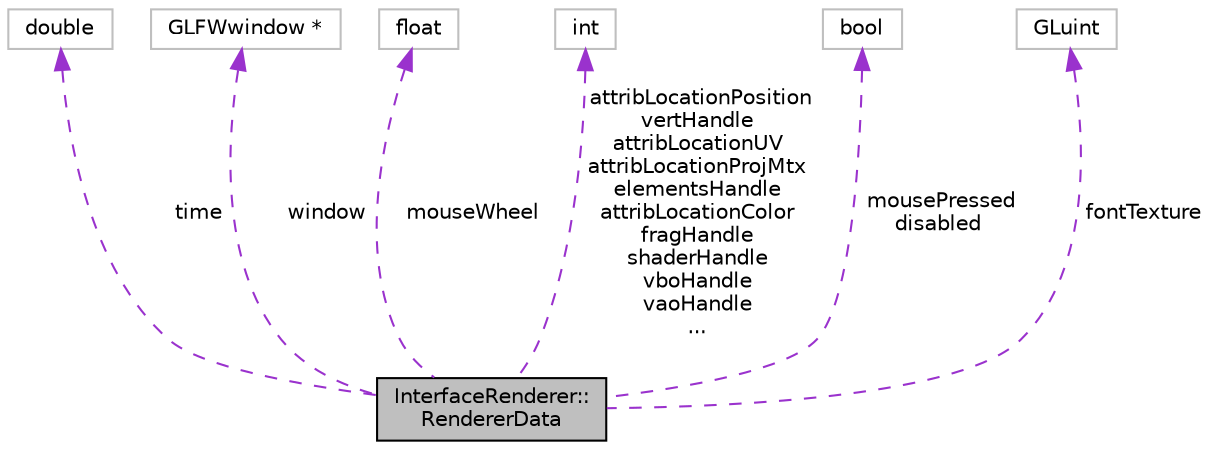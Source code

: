 digraph "InterfaceRenderer::RendererData"
{
 // INTERACTIVE_SVG=YES
 // LATEX_PDF_SIZE
  edge [fontname="Helvetica",fontsize="10",labelfontname="Helvetica",labelfontsize="10"];
  node [fontname="Helvetica",fontsize="10",shape=record];
  Node1 [label="InterfaceRenderer::\lRendererData",height=0.2,width=0.4,color="black", fillcolor="grey75", style="filled", fontcolor="black",tooltip="Contains all the OpenGL objects names and useful fields for callback logic."];
  Node2 -> Node1 [dir="back",color="darkorchid3",fontsize="10",style="dashed",label=" time" ,fontname="Helvetica"];
  Node2 [label="double",height=0.2,width=0.4,color="grey75", fillcolor="white", style="filled",tooltip=" "];
  Node3 -> Node1 [dir="back",color="darkorchid3",fontsize="10",style="dashed",label=" window" ,fontname="Helvetica"];
  Node3 [label="GLFWwindow *",height=0.2,width=0.4,color="grey75", fillcolor="white", style="filled",tooltip=" "];
  Node4 -> Node1 [dir="back",color="darkorchid3",fontsize="10",style="dashed",label=" mouseWheel" ,fontname="Helvetica"];
  Node4 [label="float",height=0.2,width=0.4,color="grey75", fillcolor="white", style="filled",tooltip=" "];
  Node5 -> Node1 [dir="back",color="darkorchid3",fontsize="10",style="dashed",label=" attribLocationPosition\nvertHandle\nattribLocationUV\nattribLocationProjMtx\nelementsHandle\nattribLocationColor\nfragHandle\nshaderHandle\nvboHandle\nvaoHandle\n..." ,fontname="Helvetica"];
  Node5 [label="int",height=0.2,width=0.4,color="grey75", fillcolor="white", style="filled",tooltip=" "];
  Node6 -> Node1 [dir="back",color="darkorchid3",fontsize="10",style="dashed",label=" mousePressed\ndisabled" ,fontname="Helvetica"];
  Node6 [label="bool",height=0.2,width=0.4,color="grey75", fillcolor="white", style="filled",tooltip=" "];
  Node7 -> Node1 [dir="back",color="darkorchid3",fontsize="10",style="dashed",label=" fontTexture" ,fontname="Helvetica"];
  Node7 [label="GLuint",height=0.2,width=0.4,color="grey75", fillcolor="white", style="filled",tooltip=" "];
}
